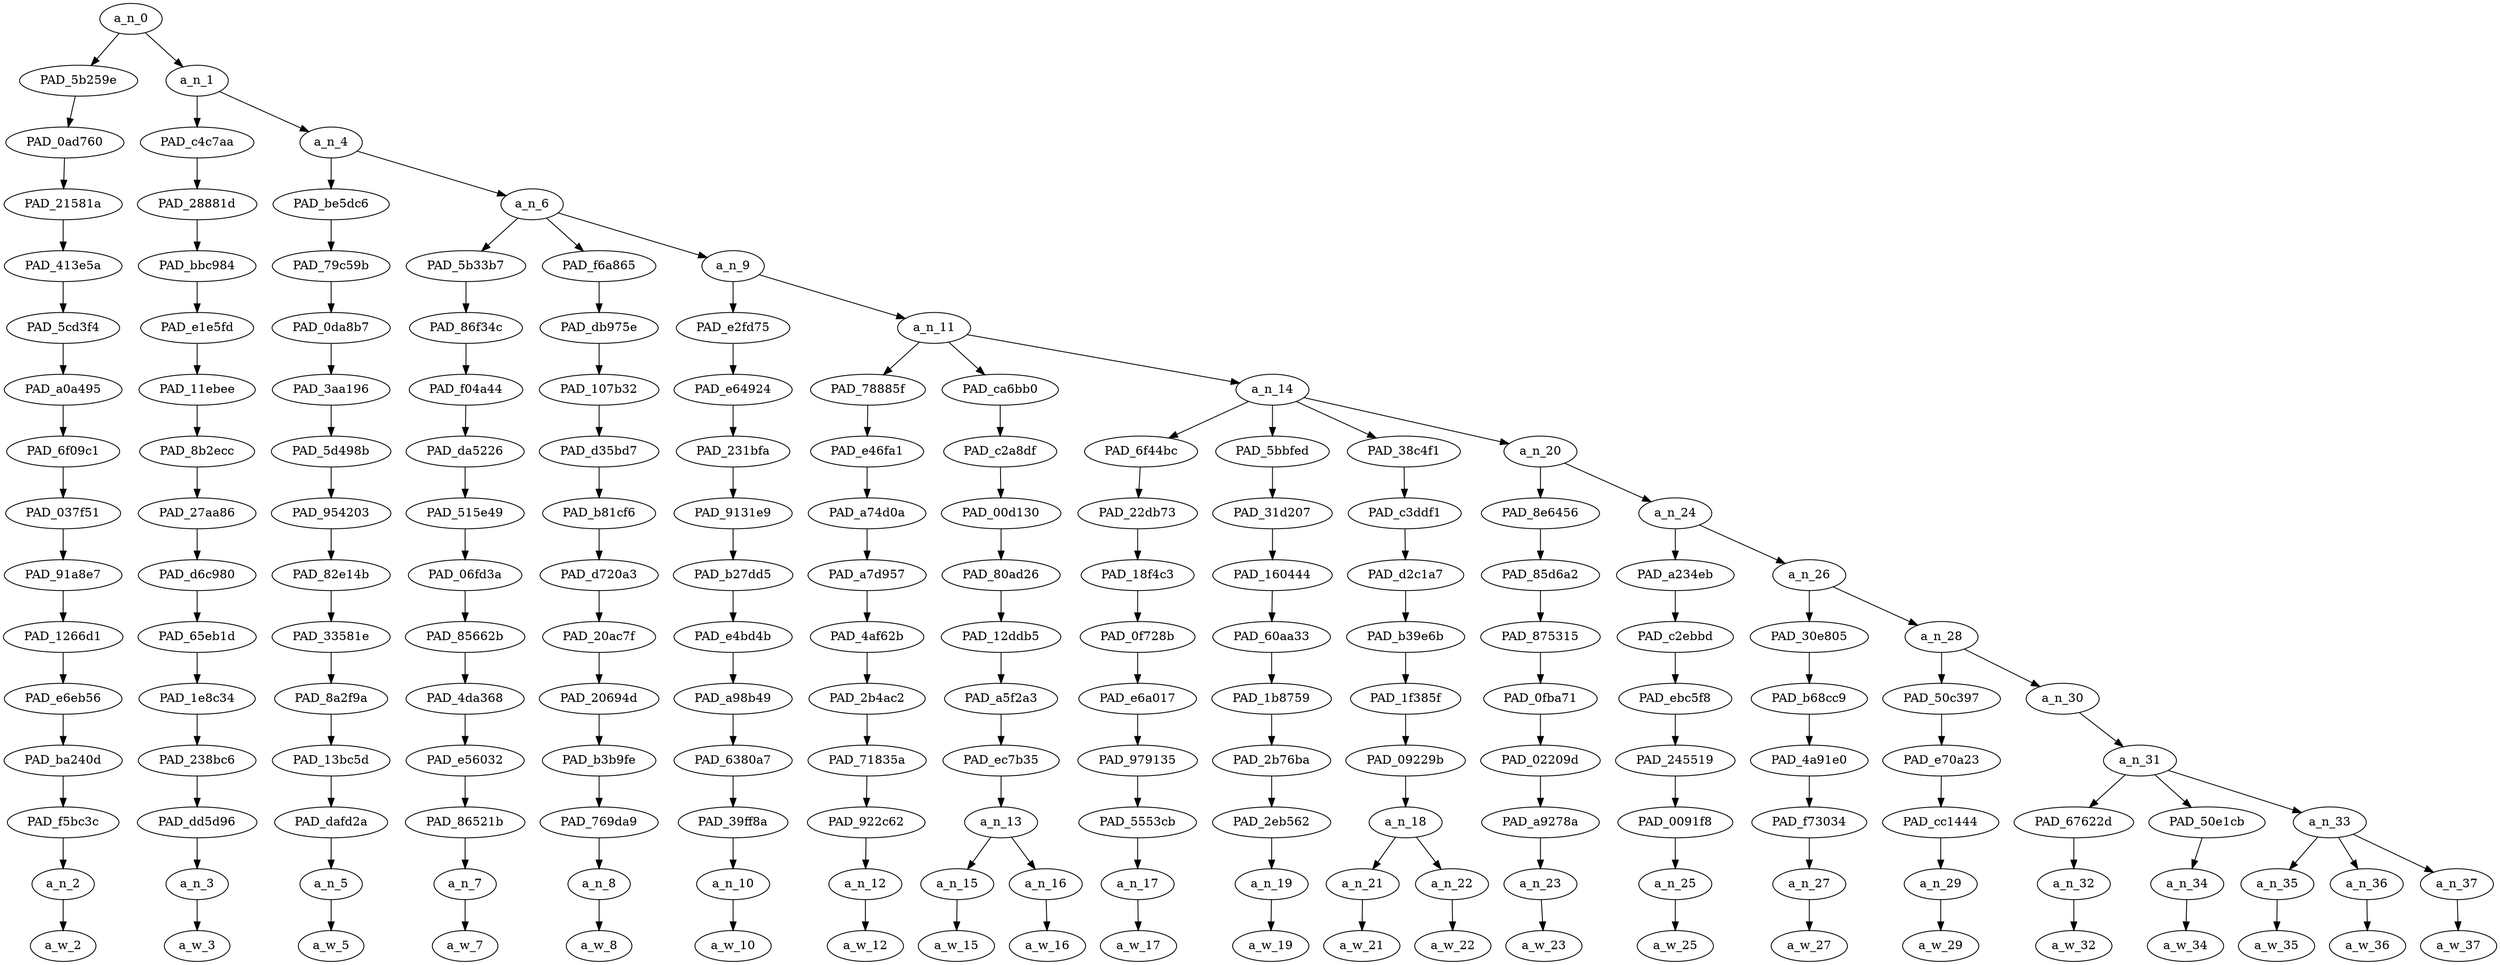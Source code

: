 strict digraph "" {
	a_n_0	[div_dir=1,
		index=0,
		level=15,
		pos="11.068684895833334,15!",
		text_span="[0, 1, 2, 3, 4, 5, 6, 7, 8, 9, 10, 11, 12, 13, 14, 15, 16, 17, 18, 19, 20, 21]",
		value=1.00000001];
	PAD_5b259e	[div_dir=1,
		index=1,
		level=14,
		pos="21.0,14!",
		text_span="[21]",
		value=0.04539158];
	a_n_0 -> PAD_5b259e;
	a_n_1	[div_dir=1,
		index=0,
		level=14,
		pos="1.1373697916666665,14!",
		text_span="[0, 1, 2, 3, 4, 5, 6, 7, 8, 9, 10, 11, 12, 13, 14, 15, 16, 17, 18, 19, 20]",
		value=0.95428875];
	a_n_0 -> a_n_1;
	PAD_0ad760	[div_dir=1,
		index=2,
		level=13,
		pos="21.0,13!",
		text_span="[21]",
		value=0.04539158];
	PAD_5b259e -> PAD_0ad760;
	PAD_21581a	[div_dir=1,
		index=3,
		level=12,
		pos="21.0,12!",
		text_span="[21]",
		value=0.04539158];
	PAD_0ad760 -> PAD_21581a;
	PAD_413e5a	[div_dir=1,
		index=5,
		level=11,
		pos="21.0,11!",
		text_span="[21]",
		value=0.04539158];
	PAD_21581a -> PAD_413e5a;
	PAD_5cd3f4	[div_dir=1,
		index=6,
		level=10,
		pos="21.0,10!",
		text_span="[21]",
		value=0.04539158];
	PAD_413e5a -> PAD_5cd3f4;
	PAD_a0a495	[div_dir=1,
		index=8,
		level=9,
		pos="21.0,9!",
		text_span="[21]",
		value=0.04539158];
	PAD_5cd3f4 -> PAD_a0a495;
	PAD_6f09c1	[div_dir=1,
		index=11,
		level=8,
		pos="21.0,8!",
		text_span="[21]",
		value=0.04539158];
	PAD_a0a495 -> PAD_6f09c1;
	PAD_037f51	[div_dir=1,
		index=12,
		level=7,
		pos="21.0,7!",
		text_span="[21]",
		value=0.04539158];
	PAD_6f09c1 -> PAD_037f51;
	PAD_91a8e7	[div_dir=1,
		index=13,
		level=6,
		pos="21.0,6!",
		text_span="[21]",
		value=0.04539158];
	PAD_037f51 -> PAD_91a8e7;
	PAD_1266d1	[div_dir=1,
		index=14,
		level=5,
		pos="21.0,5!",
		text_span="[21]",
		value=0.04539158];
	PAD_91a8e7 -> PAD_1266d1;
	PAD_e6eb56	[div_dir=1,
		index=15,
		level=4,
		pos="21.0,4!",
		text_span="[21]",
		value=0.04539158];
	PAD_1266d1 -> PAD_e6eb56;
	PAD_ba240d	[div_dir=1,
		index=15,
		level=3,
		pos="21.0,3!",
		text_span="[21]",
		value=0.04539158];
	PAD_e6eb56 -> PAD_ba240d;
	PAD_f5bc3c	[div_dir=1,
		index=17,
		level=2,
		pos="21.0,2!",
		text_span="[21]",
		value=0.04539158];
	PAD_ba240d -> PAD_f5bc3c;
	a_n_2	[div_dir=1,
		index=21,
		level=1,
		pos="21.0,1!",
		text_span="[21]",
		value=0.04539158];
	PAD_f5bc3c -> a_n_2;
	a_w_2	[div_dir=0,
		index=21,
		level=0,
		pos="21,0!",
		text_span="[21]",
		value=✋];
	a_n_2 -> a_w_2;
	PAD_c4c7aa	[div_dir=1,
		index=0,
		level=13,
		pos="0.0,13!",
		text_span="[0]",
		value=0.05204108];
	a_n_1 -> PAD_c4c7aa;
	a_n_4	[div_dir=1,
		index=1,
		level=13,
		pos="2.274739583333333,13!",
		text_span="[1, 2, 3, 4, 5, 6, 7, 8, 9, 10, 11, 12, 13, 14, 15, 16, 17, 18, 19, 20]",
		value=0.90193170];
	a_n_1 -> a_n_4;
	PAD_28881d	[div_dir=1,
		index=0,
		level=12,
		pos="0.0,12!",
		text_span="[0]",
		value=0.05204108];
	PAD_c4c7aa -> PAD_28881d;
	PAD_bbc984	[div_dir=1,
		index=0,
		level=11,
		pos="0.0,11!",
		text_span="[0]",
		value=0.05204108];
	PAD_28881d -> PAD_bbc984;
	PAD_e1e5fd	[div_dir=1,
		index=0,
		level=10,
		pos="0.0,10!",
		text_span="[0]",
		value=0.05204108];
	PAD_bbc984 -> PAD_e1e5fd;
	PAD_11ebee	[div_dir=1,
		index=0,
		level=9,
		pos="0.0,9!",
		text_span="[0]",
		value=0.05204108];
	PAD_e1e5fd -> PAD_11ebee;
	PAD_8b2ecc	[div_dir=1,
		index=0,
		level=8,
		pos="0.0,8!",
		text_span="[0]",
		value=0.05204108];
	PAD_11ebee -> PAD_8b2ecc;
	PAD_27aa86	[div_dir=1,
		index=0,
		level=7,
		pos="0.0,7!",
		text_span="[0]",
		value=0.05204108];
	PAD_8b2ecc -> PAD_27aa86;
	PAD_d6c980	[div_dir=1,
		index=0,
		level=6,
		pos="0.0,6!",
		text_span="[0]",
		value=0.05204108];
	PAD_27aa86 -> PAD_d6c980;
	PAD_65eb1d	[div_dir=1,
		index=0,
		level=5,
		pos="0.0,5!",
		text_span="[0]",
		value=0.05204108];
	PAD_d6c980 -> PAD_65eb1d;
	PAD_1e8c34	[div_dir=1,
		index=0,
		level=4,
		pos="0.0,4!",
		text_span="[0]",
		value=0.05204108];
	PAD_65eb1d -> PAD_1e8c34;
	PAD_238bc6	[div_dir=1,
		index=0,
		level=3,
		pos="0.0,3!",
		text_span="[0]",
		value=0.05204108];
	PAD_1e8c34 -> PAD_238bc6;
	PAD_dd5d96	[div_dir=1,
		index=0,
		level=2,
		pos="0.0,2!",
		text_span="[0]",
		value=0.05204108];
	PAD_238bc6 -> PAD_dd5d96;
	a_n_3	[div_dir=1,
		index=0,
		level=1,
		pos="0.0,1!",
		text_span="[0]",
		value=0.05204108];
	PAD_dd5d96 -> a_n_3;
	a_w_3	[div_dir=0,
		index=0,
		level=0,
		pos="0,0!",
		text_span="[0]",
		value=imagine];
	a_n_3 -> a_w_3;
	PAD_be5dc6	[div_dir=1,
		index=1,
		level=12,
		pos="1.0,12!",
		text_span="[1]",
		value=0.04173398];
	a_n_4 -> PAD_be5dc6;
	a_n_6	[div_dir=1,
		index=2,
		level=12,
		pos="3.5494791666666665,12!",
		text_span="[2, 3, 4, 5, 6, 7, 8, 9, 10, 11, 12, 13, 14, 15, 16, 17, 18, 19, 20]",
		value=0.85990361];
	a_n_4 -> a_n_6;
	PAD_79c59b	[div_dir=1,
		index=1,
		level=11,
		pos="1.0,11!",
		text_span="[1]",
		value=0.04173398];
	PAD_be5dc6 -> PAD_79c59b;
	PAD_0da8b7	[div_dir=1,
		index=1,
		level=10,
		pos="1.0,10!",
		text_span="[1]",
		value=0.04173398];
	PAD_79c59b -> PAD_0da8b7;
	PAD_3aa196	[div_dir=1,
		index=1,
		level=9,
		pos="1.0,9!",
		text_span="[1]",
		value=0.04173398];
	PAD_0da8b7 -> PAD_3aa196;
	PAD_5d498b	[div_dir=1,
		index=1,
		level=8,
		pos="1.0,8!",
		text_span="[1]",
		value=0.04173398];
	PAD_3aa196 -> PAD_5d498b;
	PAD_954203	[div_dir=1,
		index=1,
		level=7,
		pos="1.0,7!",
		text_span="[1]",
		value=0.04173398];
	PAD_5d498b -> PAD_954203;
	PAD_82e14b	[div_dir=1,
		index=1,
		level=6,
		pos="1.0,6!",
		text_span="[1]",
		value=0.04173398];
	PAD_954203 -> PAD_82e14b;
	PAD_33581e	[div_dir=1,
		index=1,
		level=5,
		pos="1.0,5!",
		text_span="[1]",
		value=0.04173398];
	PAD_82e14b -> PAD_33581e;
	PAD_8a2f9a	[div_dir=1,
		index=1,
		level=4,
		pos="1.0,4!",
		text_span="[1]",
		value=0.04173398];
	PAD_33581e -> PAD_8a2f9a;
	PAD_13bc5d	[div_dir=1,
		index=1,
		level=3,
		pos="1.0,3!",
		text_span="[1]",
		value=0.04173398];
	PAD_8a2f9a -> PAD_13bc5d;
	PAD_dafd2a	[div_dir=1,
		index=1,
		level=2,
		pos="1.0,2!",
		text_span="[1]",
		value=0.04173398];
	PAD_13bc5d -> PAD_dafd2a;
	a_n_5	[div_dir=1,
		index=1,
		level=1,
		pos="1.0,1!",
		text_span="[1]",
		value=0.04173398];
	PAD_dafd2a -> a_n_5;
	a_w_5	[div_dir=0,
		index=1,
		level=0,
		pos="1,0!",
		text_span="[1]",
		value=them];
	a_n_5 -> a_w_5;
	PAD_5b33b7	[div_dir=1,
		index=2,
		level=11,
		pos="2.0,11!",
		text_span="[2]",
		value=0.03743171];
	a_n_6 -> PAD_5b33b7;
	PAD_f6a865	[div_dir=-1,
		index=3,
		level=11,
		pos="3.0,11!",
		text_span="[3]",
		value=0.10092107];
	a_n_6 -> PAD_f6a865;
	a_n_9	[div_dir=1,
		index=4,
		level=11,
		pos="5.6484375,11!",
		text_span="[4, 5, 6, 7, 8, 9, 10, 11, 12, 13, 14, 15, 16, 17, 18, 19, 20]",
		value=0.72132773];
	a_n_6 -> a_n_9;
	PAD_86f34c	[div_dir=1,
		index=2,
		level=10,
		pos="2.0,10!",
		text_span="[2]",
		value=0.03743171];
	PAD_5b33b7 -> PAD_86f34c;
	PAD_f04a44	[div_dir=1,
		index=2,
		level=9,
		pos="2.0,9!",
		text_span="[2]",
		value=0.03743171];
	PAD_86f34c -> PAD_f04a44;
	PAD_da5226	[div_dir=1,
		index=2,
		level=8,
		pos="2.0,8!",
		text_span="[2]",
		value=0.03743171];
	PAD_f04a44 -> PAD_da5226;
	PAD_515e49	[div_dir=1,
		index=2,
		level=7,
		pos="2.0,7!",
		text_span="[2]",
		value=0.03743171];
	PAD_da5226 -> PAD_515e49;
	PAD_06fd3a	[div_dir=1,
		index=2,
		level=6,
		pos="2.0,6!",
		text_span="[2]",
		value=0.03743171];
	PAD_515e49 -> PAD_06fd3a;
	PAD_85662b	[div_dir=1,
		index=2,
		level=5,
		pos="2.0,5!",
		text_span="[2]",
		value=0.03743171];
	PAD_06fd3a -> PAD_85662b;
	PAD_4da368	[div_dir=1,
		index=2,
		level=4,
		pos="2.0,4!",
		text_span="[2]",
		value=0.03743171];
	PAD_85662b -> PAD_4da368;
	PAD_e56032	[div_dir=1,
		index=2,
		level=3,
		pos="2.0,3!",
		text_span="[2]",
		value=0.03743171];
	PAD_4da368 -> PAD_e56032;
	PAD_86521b	[div_dir=1,
		index=2,
		level=2,
		pos="2.0,2!",
		text_span="[2]",
		value=0.03743171];
	PAD_e56032 -> PAD_86521b;
	a_n_7	[div_dir=1,
		index=2,
		level=1,
		pos="2.0,1!",
		text_span="[2]",
		value=0.03743171];
	PAD_86521b -> a_n_7;
	a_w_7	[div_dir=0,
		index=2,
		level=0,
		pos="2,0!",
		text_span="[2]",
		value=telling];
	a_n_7 -> a_w_7;
	PAD_db975e	[div_dir=-1,
		index=3,
		level=10,
		pos="3.0,10!",
		text_span="[3]",
		value=0.10092107];
	PAD_f6a865 -> PAD_db975e;
	PAD_107b32	[div_dir=-1,
		index=3,
		level=9,
		pos="3.0,9!",
		text_span="[3]",
		value=0.10092107];
	PAD_db975e -> PAD_107b32;
	PAD_d35bd7	[div_dir=-1,
		index=3,
		level=8,
		pos="3.0,8!",
		text_span="[3]",
		value=0.10092107];
	PAD_107b32 -> PAD_d35bd7;
	PAD_b81cf6	[div_dir=-1,
		index=3,
		level=7,
		pos="3.0,7!",
		text_span="[3]",
		value=0.10092107];
	PAD_d35bd7 -> PAD_b81cf6;
	PAD_d720a3	[div_dir=-1,
		index=3,
		level=6,
		pos="3.0,6!",
		text_span="[3]",
		value=0.10092107];
	PAD_b81cf6 -> PAD_d720a3;
	PAD_20ac7f	[div_dir=-1,
		index=3,
		level=5,
		pos="3.0,5!",
		text_span="[3]",
		value=0.10092107];
	PAD_d720a3 -> PAD_20ac7f;
	PAD_20694d	[div_dir=-1,
		index=3,
		level=4,
		pos="3.0,4!",
		text_span="[3]",
		value=0.10092107];
	PAD_20ac7f -> PAD_20694d;
	PAD_b3b9fe	[div_dir=-1,
		index=3,
		level=3,
		pos="3.0,3!",
		text_span="[3]",
		value=0.10092107];
	PAD_20694d -> PAD_b3b9fe;
	PAD_769da9	[div_dir=-1,
		index=3,
		level=2,
		pos="3.0,2!",
		text_span="[3]",
		value=0.10092107];
	PAD_b3b9fe -> PAD_769da9;
	a_n_8	[div_dir=-1,
		index=3,
		level=1,
		pos="3.0,1!",
		text_span="[3]",
		value=0.10092107];
	PAD_769da9 -> a_n_8;
	a_w_8	[div_dir=0,
		index=3,
		level=0,
		pos="3,0!",
		text_span="[3]",
		value=hobi];
	a_n_8 -> a_w_8;
	PAD_e2fd75	[div_dir=1,
		index=4,
		level=10,
		pos="4.0,10!",
		text_span="[4]",
		value=0.02592212];
	a_n_9 -> PAD_e2fd75;
	a_n_11	[div_dir=1,
		index=5,
		level=10,
		pos="7.296875,10!",
		text_span="[5, 6, 7, 8, 9, 10, 11, 12, 13, 14, 15, 16, 17, 18, 19, 20]",
		value=0.69518973];
	a_n_9 -> a_n_11;
	PAD_e64924	[div_dir=1,
		index=4,
		level=9,
		pos="4.0,9!",
		text_span="[4]",
		value=0.02592212];
	PAD_e2fd75 -> PAD_e64924;
	PAD_231bfa	[div_dir=1,
		index=4,
		level=8,
		pos="4.0,8!",
		text_span="[4]",
		value=0.02592212];
	PAD_e64924 -> PAD_231bfa;
	PAD_9131e9	[div_dir=1,
		index=4,
		level=7,
		pos="4.0,7!",
		text_span="[4]",
		value=0.02592212];
	PAD_231bfa -> PAD_9131e9;
	PAD_b27dd5	[div_dir=1,
		index=4,
		level=6,
		pos="4.0,6!",
		text_span="[4]",
		value=0.02592212];
	PAD_9131e9 -> PAD_b27dd5;
	PAD_e4bd4b	[div_dir=1,
		index=4,
		level=5,
		pos="4.0,5!",
		text_span="[4]",
		value=0.02592212];
	PAD_b27dd5 -> PAD_e4bd4b;
	PAD_a98b49	[div_dir=1,
		index=4,
		level=4,
		pos="4.0,4!",
		text_span="[4]",
		value=0.02592212];
	PAD_e4bd4b -> PAD_a98b49;
	PAD_6380a7	[div_dir=1,
		index=4,
		level=3,
		pos="4.0,3!",
		text_span="[4]",
		value=0.02592212];
	PAD_a98b49 -> PAD_6380a7;
	PAD_39ff8a	[div_dir=1,
		index=4,
		level=2,
		pos="4.0,2!",
		text_span="[4]",
		value=0.02592212];
	PAD_6380a7 -> PAD_39ff8a;
	a_n_10	[div_dir=1,
		index=4,
		level=1,
		pos="4.0,1!",
		text_span="[4]",
		value=0.02592212];
	PAD_39ff8a -> a_n_10;
	a_w_10	[div_dir=0,
		index=4,
		level=0,
		pos="4,0!",
		text_span="[4]",
		value=what];
	a_n_10 -> a_w_10;
	PAD_78885f	[div_dir=1,
		index=5,
		level=9,
		pos="5.0,9!",
		text_span="[5]",
		value=0.02518017];
	a_n_11 -> PAD_78885f;
	PAD_ca6bb0	[div_dir=1,
		index=6,
		level=9,
		pos="6.5,9!",
		text_span="[6, 7]",
		value=0.05560846];
	a_n_11 -> PAD_ca6bb0;
	a_n_14	[div_dir=1,
		index=7,
		level=9,
		pos="10.390625,9!",
		text_span="[8, 9, 10, 11, 12, 13, 14, 15, 16, 17, 18, 19, 20]",
		value=0.61418298];
	a_n_11 -> a_n_14;
	PAD_e46fa1	[div_dir=1,
		index=5,
		level=8,
		pos="5.0,8!",
		text_span="[5]",
		value=0.02518017];
	PAD_78885f -> PAD_e46fa1;
	PAD_a74d0a	[div_dir=1,
		index=5,
		level=7,
		pos="5.0,7!",
		text_span="[5]",
		value=0.02518017];
	PAD_e46fa1 -> PAD_a74d0a;
	PAD_a7d957	[div_dir=1,
		index=5,
		level=6,
		pos="5.0,6!",
		text_span="[5]",
		value=0.02518017];
	PAD_a74d0a -> PAD_a7d957;
	PAD_4af62b	[div_dir=1,
		index=5,
		level=5,
		pos="5.0,5!",
		text_span="[5]",
		value=0.02518017];
	PAD_a7d957 -> PAD_4af62b;
	PAD_2b4ac2	[div_dir=1,
		index=5,
		level=4,
		pos="5.0,4!",
		text_span="[5]",
		value=0.02518017];
	PAD_4af62b -> PAD_2b4ac2;
	PAD_71835a	[div_dir=1,
		index=5,
		level=3,
		pos="5.0,3!",
		text_span="[5]",
		value=0.02518017];
	PAD_2b4ac2 -> PAD_71835a;
	PAD_922c62	[div_dir=1,
		index=5,
		level=2,
		pos="5.0,2!",
		text_span="[5]",
		value=0.02518017];
	PAD_71835a -> PAD_922c62;
	a_n_12	[div_dir=1,
		index=5,
		level=1,
		pos="5.0,1!",
		text_span="[5]",
		value=0.02518017];
	PAD_922c62 -> a_n_12;
	a_w_12	[div_dir=0,
		index=5,
		level=0,
		pos="5,0!",
		text_span="[5]",
		value=does];
	a_n_12 -> a_w_12;
	PAD_c2a8df	[div_dir=1,
		index=6,
		level=8,
		pos="6.5,8!",
		text_span="[6, 7]",
		value=0.05560846];
	PAD_ca6bb0 -> PAD_c2a8df;
	PAD_00d130	[div_dir=1,
		index=6,
		level=7,
		pos="6.5,7!",
		text_span="[6, 7]",
		value=0.05560846];
	PAD_c2a8df -> PAD_00d130;
	PAD_80ad26	[div_dir=1,
		index=6,
		level=6,
		pos="6.5,6!",
		text_span="[6, 7]",
		value=0.05560846];
	PAD_00d130 -> PAD_80ad26;
	PAD_12ddb5	[div_dir=1,
		index=6,
		level=5,
		pos="6.5,5!",
		text_span="[6, 7]",
		value=0.05560846];
	PAD_80ad26 -> PAD_12ddb5;
	PAD_a5f2a3	[div_dir=1,
		index=6,
		level=4,
		pos="6.5,4!",
		text_span="[6, 7]",
		value=0.05560846];
	PAD_12ddb5 -> PAD_a5f2a3;
	PAD_ec7b35	[div_dir=1,
		index=6,
		level=3,
		pos="6.5,3!",
		text_span="[6, 7]",
		value=0.05560846];
	PAD_a5f2a3 -> PAD_ec7b35;
	a_n_13	[div_dir=1,
		index=6,
		level=2,
		pos="6.5,2!",
		text_span="[6, 7]",
		value=0.05560846];
	PAD_ec7b35 -> a_n_13;
	a_n_15	[div_dir=1,
		index=6,
		level=1,
		pos="6.0,1!",
		text_span="[6]",
		value=0.02319804];
	a_n_13 -> a_n_15;
	a_n_16	[div_dir=1,
		index=7,
		level=1,
		pos="7.0,1!",
		text_span="[7]",
		value=0.03213381];
	a_n_13 -> a_n_16;
	a_w_15	[div_dir=0,
		index=6,
		level=0,
		pos="6,0!",
		text_span="[6]",
		value=his];
	a_n_15 -> a_w_15;
	a_w_16	[div_dir=0,
		index=7,
		level=0,
		pos="7,0!",
		text_span="[7]",
		value=name];
	a_n_16 -> a_w_16;
	PAD_6f44bc	[div_dir=1,
		index=7,
		level=8,
		pos="8.0,8!",
		text_span="[8]",
		value=0.02476439];
	a_n_14 -> PAD_6f44bc;
	PAD_5bbfed	[div_dir=1,
		index=9,
		level=8,
		pos="11.0,8!",
		text_span="[11]",
		value=0.02910559];
	a_n_14 -> PAD_5bbfed;
	PAD_38c4f1	[div_dir=1,
		index=8,
		level=8,
		pos="9.5,8!",
		text_span="[9, 10]",
		value=0.08423306];
	a_n_14 -> PAD_38c4f1;
	a_n_20	[div_dir=1,
		index=10,
		level=8,
		pos="13.0625,8!",
		text_span="[12, 13, 14, 15, 16, 17, 18, 19, 20]",
		value=0.47595502];
	a_n_14 -> a_n_20;
	PAD_22db73	[div_dir=1,
		index=7,
		level=7,
		pos="8.0,7!",
		text_span="[8]",
		value=0.02476439];
	PAD_6f44bc -> PAD_22db73;
	PAD_18f4c3	[div_dir=1,
		index=7,
		level=6,
		pos="8.0,6!",
		text_span="[8]",
		value=0.02476439];
	PAD_22db73 -> PAD_18f4c3;
	PAD_0f728b	[div_dir=1,
		index=7,
		level=5,
		pos="8.0,5!",
		text_span="[8]",
		value=0.02476439];
	PAD_18f4c3 -> PAD_0f728b;
	PAD_e6a017	[div_dir=1,
		index=7,
		level=4,
		pos="8.0,4!",
		text_span="[8]",
		value=0.02476439];
	PAD_0f728b -> PAD_e6a017;
	PAD_979135	[div_dir=1,
		index=7,
		level=3,
		pos="8.0,3!",
		text_span="[8]",
		value=0.02476439];
	PAD_e6a017 -> PAD_979135;
	PAD_5553cb	[div_dir=1,
		index=7,
		level=2,
		pos="8.0,2!",
		text_span="[8]",
		value=0.02476439];
	PAD_979135 -> PAD_5553cb;
	a_n_17	[div_dir=1,
		index=8,
		level=1,
		pos="8.0,1!",
		text_span="[8]",
		value=0.02476439];
	PAD_5553cb -> a_n_17;
	a_w_17	[div_dir=0,
		index=8,
		level=0,
		pos="8,0!",
		text_span="[8]",
		value=means];
	a_n_17 -> a_w_17;
	PAD_31d207	[div_dir=1,
		index=9,
		level=7,
		pos="11.0,7!",
		text_span="[11]",
		value=0.02910559];
	PAD_5bbfed -> PAD_31d207;
	PAD_160444	[div_dir=1,
		index=9,
		level=6,
		pos="11.0,6!",
		text_span="[11]",
		value=0.02910559];
	PAD_31d207 -> PAD_160444;
	PAD_60aa33	[div_dir=1,
		index=9,
		level=5,
		pos="11.0,5!",
		text_span="[11]",
		value=0.02910559];
	PAD_160444 -> PAD_60aa33;
	PAD_1b8759	[div_dir=1,
		index=9,
		level=4,
		pos="11.0,4!",
		text_span="[11]",
		value=0.02910559];
	PAD_60aa33 -> PAD_1b8759;
	PAD_2b76ba	[div_dir=1,
		index=9,
		level=3,
		pos="11.0,3!",
		text_span="[11]",
		value=0.02910559];
	PAD_1b8759 -> PAD_2b76ba;
	PAD_2eb562	[div_dir=1,
		index=9,
		level=2,
		pos="11.0,2!",
		text_span="[11]",
		value=0.02910559];
	PAD_2b76ba -> PAD_2eb562;
	a_n_19	[div_dir=1,
		index=11,
		level=1,
		pos="11.0,1!",
		text_span="[11]",
		value=0.02910559];
	PAD_2eb562 -> a_n_19;
	a_w_19	[div_dir=0,
		index=11,
		level=0,
		pos="11,0!",
		text_span="[11]",
		value=then];
	a_n_19 -> a_w_19;
	PAD_c3ddf1	[div_dir=1,
		index=8,
		level=7,
		pos="9.5,7!",
		text_span="[9, 10]",
		value=0.08423306];
	PAD_38c4f1 -> PAD_c3ddf1;
	PAD_d2c1a7	[div_dir=1,
		index=8,
		level=6,
		pos="9.5,6!",
		text_span="[9, 10]",
		value=0.08423306];
	PAD_c3ddf1 -> PAD_d2c1a7;
	PAD_b39e6b	[div_dir=1,
		index=8,
		level=5,
		pos="9.5,5!",
		text_span="[9, 10]",
		value=0.08423306];
	PAD_d2c1a7 -> PAD_b39e6b;
	PAD_1f385f	[div_dir=1,
		index=8,
		level=4,
		pos="9.5,4!",
		text_span="[9, 10]",
		value=0.08423306];
	PAD_b39e6b -> PAD_1f385f;
	PAD_09229b	[div_dir=1,
		index=8,
		level=3,
		pos="9.5,3!",
		text_span="[9, 10]",
		value=0.08423306];
	PAD_1f385f -> PAD_09229b;
	a_n_18	[div_dir=1,
		index=8,
		level=2,
		pos="9.5,2!",
		text_span="[9, 10]",
		value=0.08423306];
	PAD_09229b -> a_n_18;
	a_n_21	[div_dir=-1,
		index=9,
		level=1,
		pos="9.0,1!",
		text_span="[9]",
		value=0.02058164];
	a_n_18 -> a_n_21;
	a_n_22	[div_dir=1,
		index=10,
		level=1,
		pos="10.0,1!",
		text_span="[10]",
		value=0.06357892];
	a_n_18 -> a_n_22;
	a_w_21	[div_dir=0,
		index=9,
		level=0,
		pos="9,0!",
		text_span="[9]",
		value=in];
	a_n_21 -> a_w_21;
	a_w_22	[div_dir=0,
		index=10,
		level=0,
		pos="10,0!",
		text_span="[10]",
		value=arabic];
	a_n_22 -> a_w_22;
	PAD_8e6456	[div_dir=1,
		index=10,
		level=7,
		pos="12.0,7!",
		text_span="[12]",
		value=0.02707525];
	a_n_20 -> PAD_8e6456;
	a_n_24	[div_dir=1,
		index=11,
		level=7,
		pos="14.125,7!",
		text_span="[13, 14, 15, 16, 17, 18, 19, 20]",
		value=0.44879793];
	a_n_20 -> a_n_24;
	PAD_85d6a2	[div_dir=1,
		index=10,
		level=6,
		pos="12.0,6!",
		text_span="[12]",
		value=0.02707525];
	PAD_8e6456 -> PAD_85d6a2;
	PAD_875315	[div_dir=1,
		index=10,
		level=5,
		pos="12.0,5!",
		text_span="[12]",
		value=0.02707525];
	PAD_85d6a2 -> PAD_875315;
	PAD_0fba71	[div_dir=1,
		index=10,
		level=4,
		pos="12.0,4!",
		text_span="[12]",
		value=0.02707525];
	PAD_875315 -> PAD_0fba71;
	PAD_02209d	[div_dir=1,
		index=10,
		level=3,
		pos="12.0,3!",
		text_span="[12]",
		value=0.02707525];
	PAD_0fba71 -> PAD_02209d;
	PAD_a9278a	[div_dir=1,
		index=10,
		level=2,
		pos="12.0,2!",
		text_span="[12]",
		value=0.02707525];
	PAD_02209d -> PAD_a9278a;
	a_n_23	[div_dir=1,
		index=12,
		level=1,
		pos="12.0,1!",
		text_span="[12]",
		value=0.02707525];
	PAD_a9278a -> a_n_23;
	a_w_23	[div_dir=0,
		index=12,
		level=0,
		pos="12,0!",
		text_span="[12]",
		value=when];
	a_n_23 -> a_w_23;
	PAD_a234eb	[div_dir=-1,
		index=11,
		level=6,
		pos="13.0,6!",
		text_span="[13]",
		value=0.15784402];
	a_n_24 -> PAD_a234eb;
	a_n_26	[div_dir=1,
		index=12,
		level=6,
		pos="15.25,6!",
		text_span="[14, 15, 16, 17, 18, 19, 20]",
		value=0.29092062];
	a_n_24 -> a_n_26;
	PAD_c2ebbd	[div_dir=-1,
		index=11,
		level=5,
		pos="13.0,5!",
		text_span="[13]",
		value=0.15784402];
	PAD_a234eb -> PAD_c2ebbd;
	PAD_ebc5f8	[div_dir=-1,
		index=11,
		level=4,
		pos="13.0,4!",
		text_span="[13]",
		value=0.15784402];
	PAD_c2ebbd -> PAD_ebc5f8;
	PAD_245519	[div_dir=-1,
		index=11,
		level=3,
		pos="13.0,3!",
		text_span="[13]",
		value=0.15784402];
	PAD_ebc5f8 -> PAD_245519;
	PAD_0091f8	[div_dir=-1,
		index=11,
		level=2,
		pos="13.0,2!",
		text_span="[13]",
		value=0.15784402];
	PAD_245519 -> PAD_0091f8;
	a_n_25	[div_dir=-1,
		index=13,
		level=1,
		pos="13.0,1!",
		text_span="[13]",
		value=0.15784402];
	PAD_0091f8 -> a_n_25;
	a_w_25	[div_dir=0,
		index=13,
		level=0,
		pos="13,0!",
		text_span="[13]",
		value=seokjin];
	a_n_25 -> a_w_25;
	PAD_30e805	[div_dir=-1,
		index=12,
		level=5,
		pos="14.0,5!",
		text_span="[14]",
		value=0.03424389];
	a_n_26 -> PAD_30e805;
	a_n_28	[div_dir=1,
		index=13,
		level=5,
		pos="16.5,5!",
		text_span="[15, 16, 17, 18, 19, 20]",
		value=0.25658786];
	a_n_26 -> a_n_28;
	PAD_b68cc9	[div_dir=-1,
		index=12,
		level=4,
		pos="14.0,4!",
		text_span="[14]",
		value=0.03424389];
	PAD_30e805 -> PAD_b68cc9;
	PAD_4a91e0	[div_dir=-1,
		index=12,
		level=3,
		pos="14.0,3!",
		text_span="[14]",
		value=0.03424389];
	PAD_b68cc9 -> PAD_4a91e0;
	PAD_f73034	[div_dir=-1,
		index=12,
		level=2,
		pos="14.0,2!",
		text_span="[14]",
		value=0.03424389];
	PAD_4a91e0 -> PAD_f73034;
	a_n_27	[div_dir=-1,
		index=14,
		level=1,
		pos="14.0,1!",
		text_span="[14]",
		value=0.03424389];
	PAD_f73034 -> a_n_27;
	a_w_27	[div_dir=0,
		index=14,
		level=0,
		pos="14,0!",
		text_span="[14]",
		value=asking];
	a_n_27 -> a_w_27;
	PAD_50c397	[div_dir=1,
		index=13,
		level=4,
		pos="15.0,4!",
		text_span="[15]",
		value=0.02715533];
	a_n_28 -> PAD_50c397;
	a_n_30	[div_dir=1,
		index=14,
		level=4,
		pos="18.0,4!",
		text_span="[16, 17, 18, 19, 20]",
		value=0.22932126];
	a_n_28 -> a_n_30;
	PAD_e70a23	[div_dir=1,
		index=13,
		level=3,
		pos="15.0,3!",
		text_span="[15]",
		value=0.02715533];
	PAD_50c397 -> PAD_e70a23;
	PAD_cc1444	[div_dir=1,
		index=13,
		level=2,
		pos="15.0,2!",
		text_span="[15]",
		value=0.02715533];
	PAD_e70a23 -> PAD_cc1444;
	a_n_29	[div_dir=1,
		index=15,
		level=1,
		pos="15.0,1!",
		text_span="[15]",
		value=0.02715533];
	PAD_cc1444 -> a_n_29;
	a_w_29	[div_dir=0,
		index=15,
		level=0,
		pos="15,0!",
		text_span="[15]",
		value=what1];
	a_n_29 -> a_w_29;
	a_n_31	[div_dir=1,
		index=14,
		level=3,
		pos="18.0,3!",
		text_span="[16, 17, 18, 19, 20]",
		value=0.22926581];
	a_n_30 -> a_n_31;
	PAD_67622d	[div_dir=1,
		index=14,
		level=2,
		pos="16.0,2!",
		text_span="[16]",
		value=0.02747153];
	a_n_31 -> PAD_67622d;
	PAD_50e1cb	[div_dir=-1,
		index=16,
		level=2,
		pos="20.0,2!",
		text_span="[20]",
		value=0.03643032];
	a_n_31 -> PAD_50e1cb;
	a_n_33	[div_dir=1,
		index=15,
		level=2,
		pos="18.0,2!",
		text_span="[17, 18, 19]",
		value=0.16530851];
	a_n_31 -> a_n_33;
	a_n_32	[div_dir=1,
		index=16,
		level=1,
		pos="16.0,1!",
		text_span="[16]",
		value=0.02747153];
	PAD_67622d -> a_n_32;
	a_w_32	[div_dir=0,
		index=16,
		level=0,
		pos="16,0!",
		text_span="[16]",
		value=does1];
	a_n_32 -> a_w_32;
	a_n_34	[div_dir=-1,
		index=20,
		level=1,
		pos="20.0,1!",
		text_span="[20]",
		value=0.03643032];
	PAD_50e1cb -> a_n_34;
	a_w_34	[div_dir=0,
		index=20,
		level=0,
		pos="20,0!",
		text_span="[20]",
		value=😭];
	a_n_34 -> a_w_34;
	a_n_35	[div_dir=1,
		index=17,
		level=1,
		pos="17.0,1!",
		text_span="[17]",
		value=0.03057105];
	a_n_33 -> a_n_35;
	a_n_36	[div_dir=-1,
		index=18,
		level=1,
		pos="18.0,1!",
		text_span="[18]",
		value=0.04215891];
	a_n_33 -> a_n_36;
	a_n_37	[div_dir=-1,
		index=19,
		level=1,
		pos="19.0,1!",
		text_span="[19]",
		value=0.09253775];
	a_n_33 -> a_n_37;
	a_w_35	[div_dir=0,
		index=17,
		level=0,
		pos="17,0!",
		text_span="[17]",
		value=his1];
	a_n_35 -> a_w_35;
	a_w_36	[div_dir=0,
		index=18,
		level=0,
		pos="18,0!",
		text_span="[18]",
		value=mean];
	a_n_36 -> a_w_36;
	a_w_37	[div_dir=0,
		index=19,
		level=0,
		pos="19,0!",
		text_span="[19]",
		value=bruh];
	a_n_37 -> a_w_37;
}
